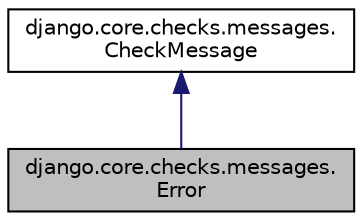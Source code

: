 digraph "django.core.checks.messages.Error"
{
 // LATEX_PDF_SIZE
  edge [fontname="Helvetica",fontsize="10",labelfontname="Helvetica",labelfontsize="10"];
  node [fontname="Helvetica",fontsize="10",shape=record];
  Node1 [label="django.core.checks.messages.\lError",height=0.2,width=0.4,color="black", fillcolor="grey75", style="filled", fontcolor="black",tooltip=" "];
  Node2 -> Node1 [dir="back",color="midnightblue",fontsize="10",style="solid"];
  Node2 [label="django.core.checks.messages.\lCheckMessage",height=0.2,width=0.4,color="black", fillcolor="white", style="filled",URL="$classdjango_1_1core_1_1checks_1_1messages_1_1_check_message.html",tooltip=" "];
}

